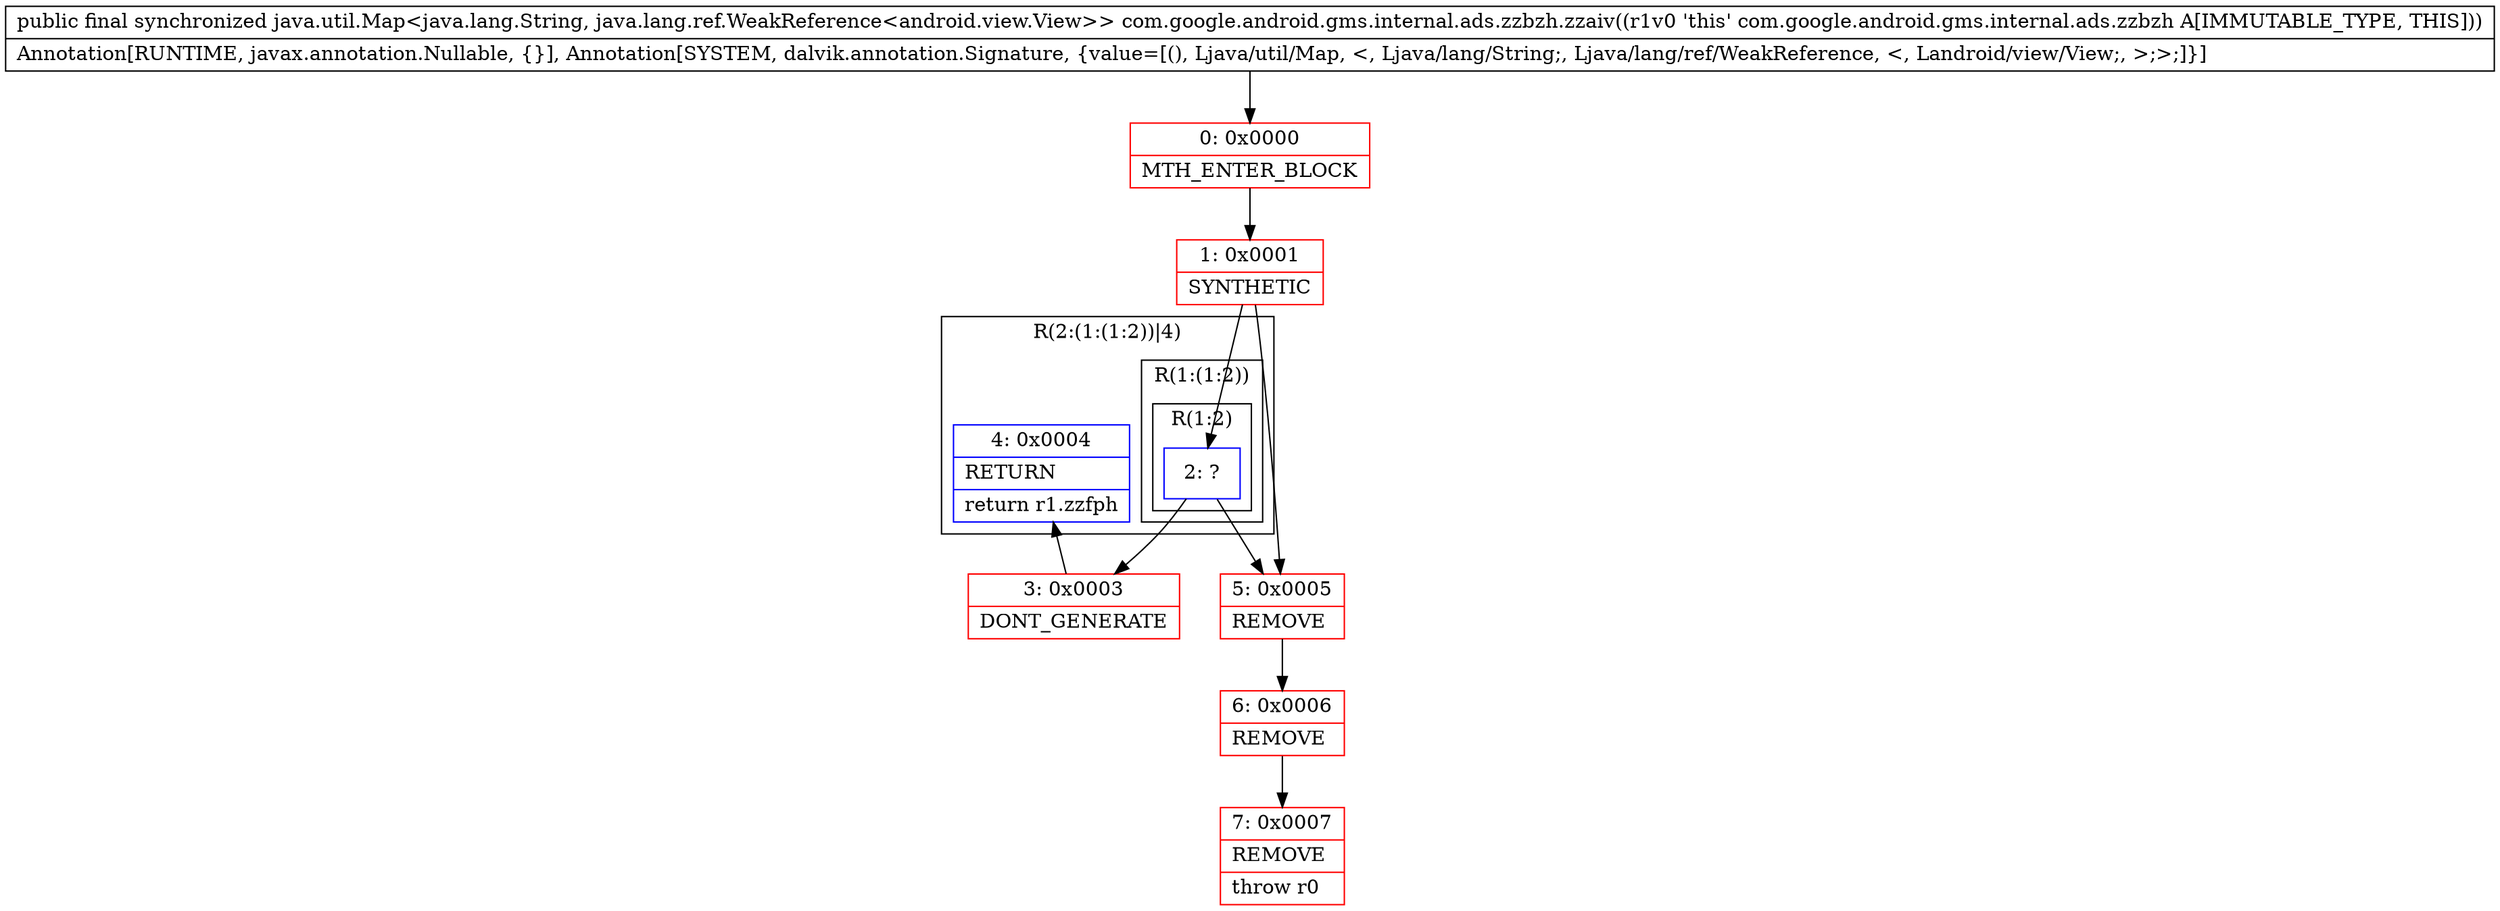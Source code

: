 digraph "CFG forcom.google.android.gms.internal.ads.zzbzh.zzaiv()Ljava\/util\/Map;" {
subgraph cluster_Region_1085063596 {
label = "R(2:(1:(1:2))|4)";
node [shape=record,color=blue];
subgraph cluster_Region_1018406822 {
label = "R(1:(1:2))";
node [shape=record,color=blue];
subgraph cluster_Region_1676373275 {
label = "R(1:2)";
node [shape=record,color=blue];
Node_2 [shape=record,label="{2\:\ ?}"];
}
}
Node_4 [shape=record,label="{4\:\ 0x0004|RETURN\l|return r1.zzfph\l}"];
}
Node_0 [shape=record,color=red,label="{0\:\ 0x0000|MTH_ENTER_BLOCK\l}"];
Node_1 [shape=record,color=red,label="{1\:\ 0x0001|SYNTHETIC\l}"];
Node_3 [shape=record,color=red,label="{3\:\ 0x0003|DONT_GENERATE\l}"];
Node_5 [shape=record,color=red,label="{5\:\ 0x0005|REMOVE\l}"];
Node_6 [shape=record,color=red,label="{6\:\ 0x0006|REMOVE\l}"];
Node_7 [shape=record,color=red,label="{7\:\ 0x0007|REMOVE\l|throw r0\l}"];
MethodNode[shape=record,label="{public final synchronized java.util.Map\<java.lang.String, java.lang.ref.WeakReference\<android.view.View\>\> com.google.android.gms.internal.ads.zzbzh.zzaiv((r1v0 'this' com.google.android.gms.internal.ads.zzbzh A[IMMUTABLE_TYPE, THIS]))  | Annotation[RUNTIME, javax.annotation.Nullable, \{\}], Annotation[SYSTEM, dalvik.annotation.Signature, \{value=[(), Ljava\/util\/Map, \<, Ljava\/lang\/String;, Ljava\/lang\/ref\/WeakReference, \<, Landroid\/view\/View;, \>;\>;]\}]\l}"];
MethodNode -> Node_0;
Node_2 -> Node_3;
Node_2 -> Node_5;
Node_0 -> Node_1;
Node_1 -> Node_2;
Node_1 -> Node_5;
Node_3 -> Node_4;
Node_5 -> Node_6;
Node_6 -> Node_7;
}

